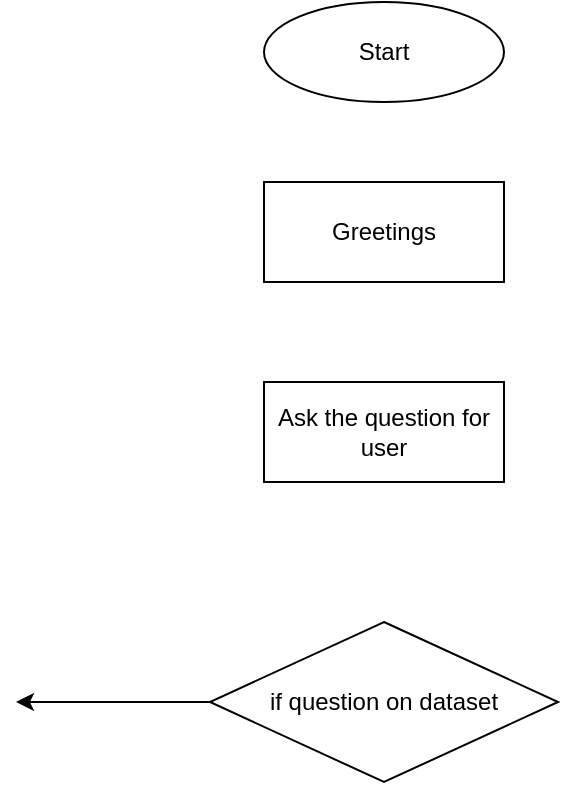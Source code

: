 <mxfile version="21.7.5" type="github">
  <diagram name="Halaman-1" id="WRmhGp6ylWMmInnZvz53">
    <mxGraphModel dx="880" dy="470" grid="1" gridSize="10" guides="1" tooltips="1" connect="1" arrows="1" fold="1" page="1" pageScale="1" pageWidth="827" pageHeight="1169" math="0" shadow="0">
      <root>
        <mxCell id="0" />
        <mxCell id="1" parent="0" />
        <mxCell id="LwfswxfW38nVWdLF_CYS-1" value="Start" style="ellipse;whiteSpace=wrap;html=1;" vertex="1" parent="1">
          <mxGeometry x="354" y="40" width="120" height="50" as="geometry" />
        </mxCell>
        <mxCell id="LwfswxfW38nVWdLF_CYS-2" value="Greetings" style="rounded=0;whiteSpace=wrap;html=1;" vertex="1" parent="1">
          <mxGeometry x="354" y="130" width="120" height="50" as="geometry" />
        </mxCell>
        <mxCell id="LwfswxfW38nVWdLF_CYS-3" value="Ask the question for user" style="rounded=0;whiteSpace=wrap;html=1;" vertex="1" parent="1">
          <mxGeometry x="354" y="230" width="120" height="50" as="geometry" />
        </mxCell>
        <mxCell id="LwfswxfW38nVWdLF_CYS-4" value="if question on dataset" style="rhombus;whiteSpace=wrap;html=1;" vertex="1" parent="1">
          <mxGeometry x="327" y="350" width="174" height="80" as="geometry" />
        </mxCell>
        <mxCell id="LwfswxfW38nVWdLF_CYS-5" value="" style="endArrow=classic;html=1;rounded=0;exitX=0;exitY=0.5;exitDx=0;exitDy=0;" edge="1" parent="1" source="LwfswxfW38nVWdLF_CYS-4">
          <mxGeometry width="50" height="50" relative="1" as="geometry">
            <mxPoint x="230" y="400" as="sourcePoint" />
            <mxPoint x="230" y="390" as="targetPoint" />
          </mxGeometry>
        </mxCell>
      </root>
    </mxGraphModel>
  </diagram>
</mxfile>
